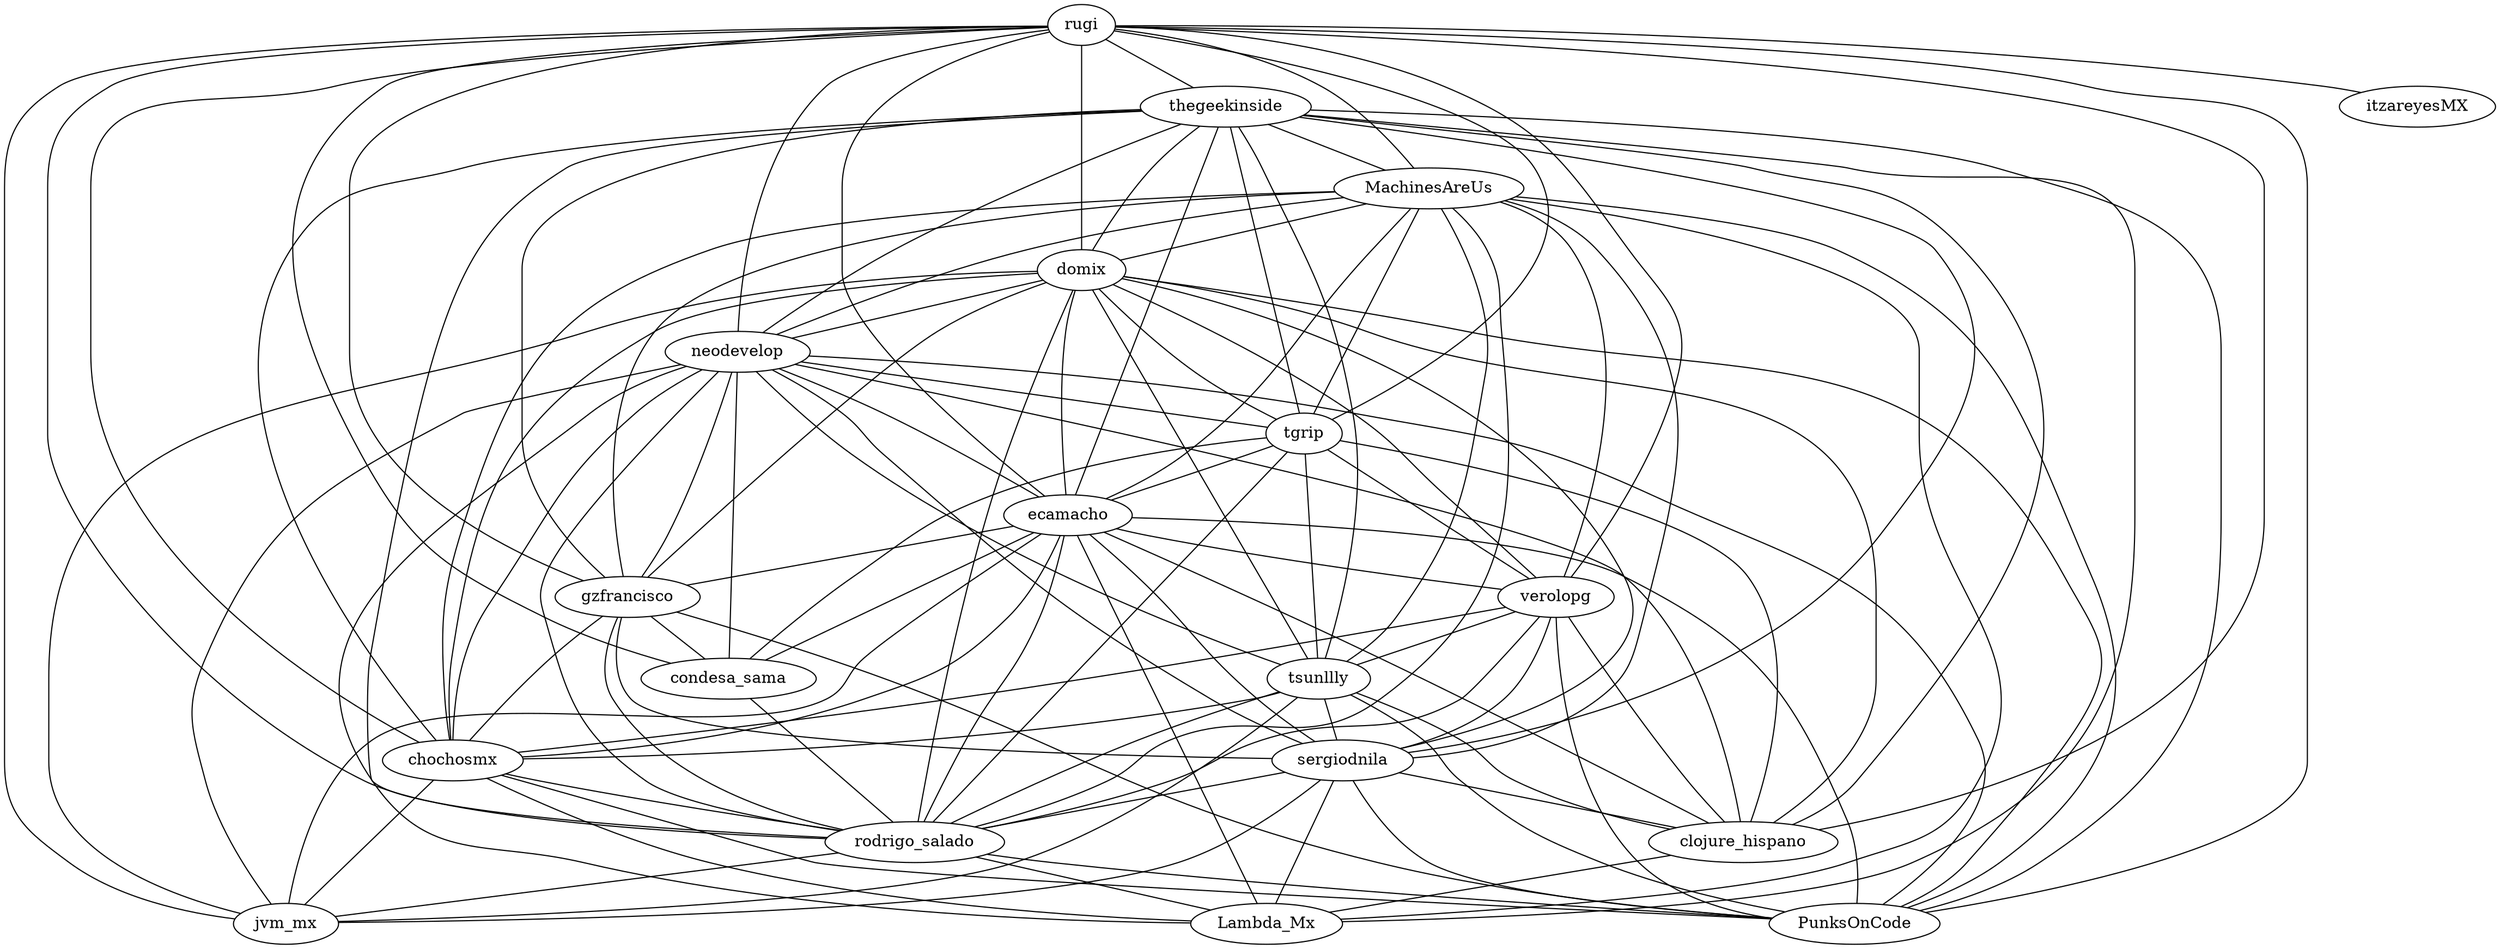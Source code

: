 graph G {
  rugi
  thegeekinside
  MachinesAreUs
  domix
  neodevelop
  tgrip
  ecamacho
  gzfrancisco
  verolopg
  condesa_sama
  tsunllly
  chochosmx
  sergiodnila
  rodrigo_salado
  itzareyesMX
  clojure_hispano
  PunksOnCode
  Lambda_Mx
  jvm_mx
  rugi -- thegeekinside
  rugi -- MachinesAreUs
  rugi -- domix
  rugi -- neodevelop
  rugi -- tgrip
  rugi -- ecamacho
  rugi -- gzfrancisco
  rugi -- verolopg
  rugi -- condesa_sama
  rugi -- chochosmx
  rugi -- rodrigo_salado
  rugi -- itzareyesMX
  rugi -- clojure_hispano
  rugi -- PunksOnCode
  rugi -- jvm_mx
  thegeekinside -- MachinesAreUs
  thegeekinside -- domix
  thegeekinside -- neodevelop
  thegeekinside -- tgrip
  thegeekinside -- ecamacho
  thegeekinside -- gzfrancisco
  thegeekinside -- tsunllly
  thegeekinside -- chochosmx
  thegeekinside -- sergiodnila
  thegeekinside -- rodrigo_salado
  thegeekinside -- clojure_hispano
  thegeekinside -- PunksOnCode
  thegeekinside -- Lambda_Mx
  MachinesAreUs -- domix
  MachinesAreUs -- neodevelop
  MachinesAreUs -- tgrip
  MachinesAreUs -- ecamacho
  MachinesAreUs -- gzfrancisco
  MachinesAreUs -- verolopg
  MachinesAreUs -- tsunllly
  MachinesAreUs -- chochosmx
  MachinesAreUs -- sergiodnila
  MachinesAreUs -- rodrigo_salado
  MachinesAreUs -- PunksOnCode
  MachinesAreUs -- Lambda_Mx
  domix -- neodevelop
  domix -- tgrip
  domix -- ecamacho
  domix -- gzfrancisco
  domix -- verolopg
  domix -- tsunllly
  domix -- chochosmx
  domix -- sergiodnila
  domix -- rodrigo_salado
  domix -- clojure_hispano
  domix -- PunksOnCode
  domix -- jvm_mx
  neodevelop -- tgrip
  neodevelop -- ecamacho
  neodevelop -- gzfrancisco
  neodevelop -- condesa_sama
  neodevelop -- tsunllly
  neodevelop -- chochosmx
  neodevelop -- sergiodnila
  neodevelop -- rodrigo_salado
  neodevelop -- clojure_hispano
  neodevelop -- PunksOnCode
  neodevelop -- Lambda_Mx
  neodevelop -- jvm_mx
  tgrip -- ecamacho
  tgrip -- verolopg
  tgrip -- condesa_sama
  tgrip -- tsunllly
  tgrip -- rodrigo_salado
  tgrip -- clojure_hispano
  ecamacho -- gzfrancisco
  ecamacho -- verolopg
  ecamacho -- condesa_sama
  ecamacho -- chochosmx
  ecamacho -- sergiodnila
  ecamacho -- rodrigo_salado
  ecamacho -- clojure_hispano
  ecamacho -- PunksOnCode
  ecamacho -- Lambda_Mx
  ecamacho -- jvm_mx
  gzfrancisco -- condesa_sama
  gzfrancisco -- chochosmx
  gzfrancisco -- sergiodnila
  gzfrancisco -- rodrigo_salado
  gzfrancisco -- PunksOnCode
  verolopg -- tsunllly
  verolopg -- chochosmx
  verolopg -- sergiodnila
  verolopg -- rodrigo_salado
  verolopg -- clojure_hispano
  verolopg -- PunksOnCode
  condesa_sama -- rodrigo_salado
  tsunllly -- chochosmx
  tsunllly -- sergiodnila
  tsunllly -- rodrigo_salado
  tsunllly -- clojure_hispano
  tsunllly -- PunksOnCode
  tsunllly -- jvm_mx
  chochosmx -- rodrigo_salado
  chochosmx -- PunksOnCode
  chochosmx -- Lambda_Mx
  chochosmx -- jvm_mx
  sergiodnila -- rodrigo_salado
  sergiodnila -- clojure_hispano
  sergiodnila -- PunksOnCode
  sergiodnila -- Lambda_Mx
  sergiodnila -- jvm_mx
  rodrigo_salado -- PunksOnCode
  rodrigo_salado -- Lambda_Mx
  rodrigo_salado -- jvm_mx
  clojure_hispano -- Lambda_Mx
}